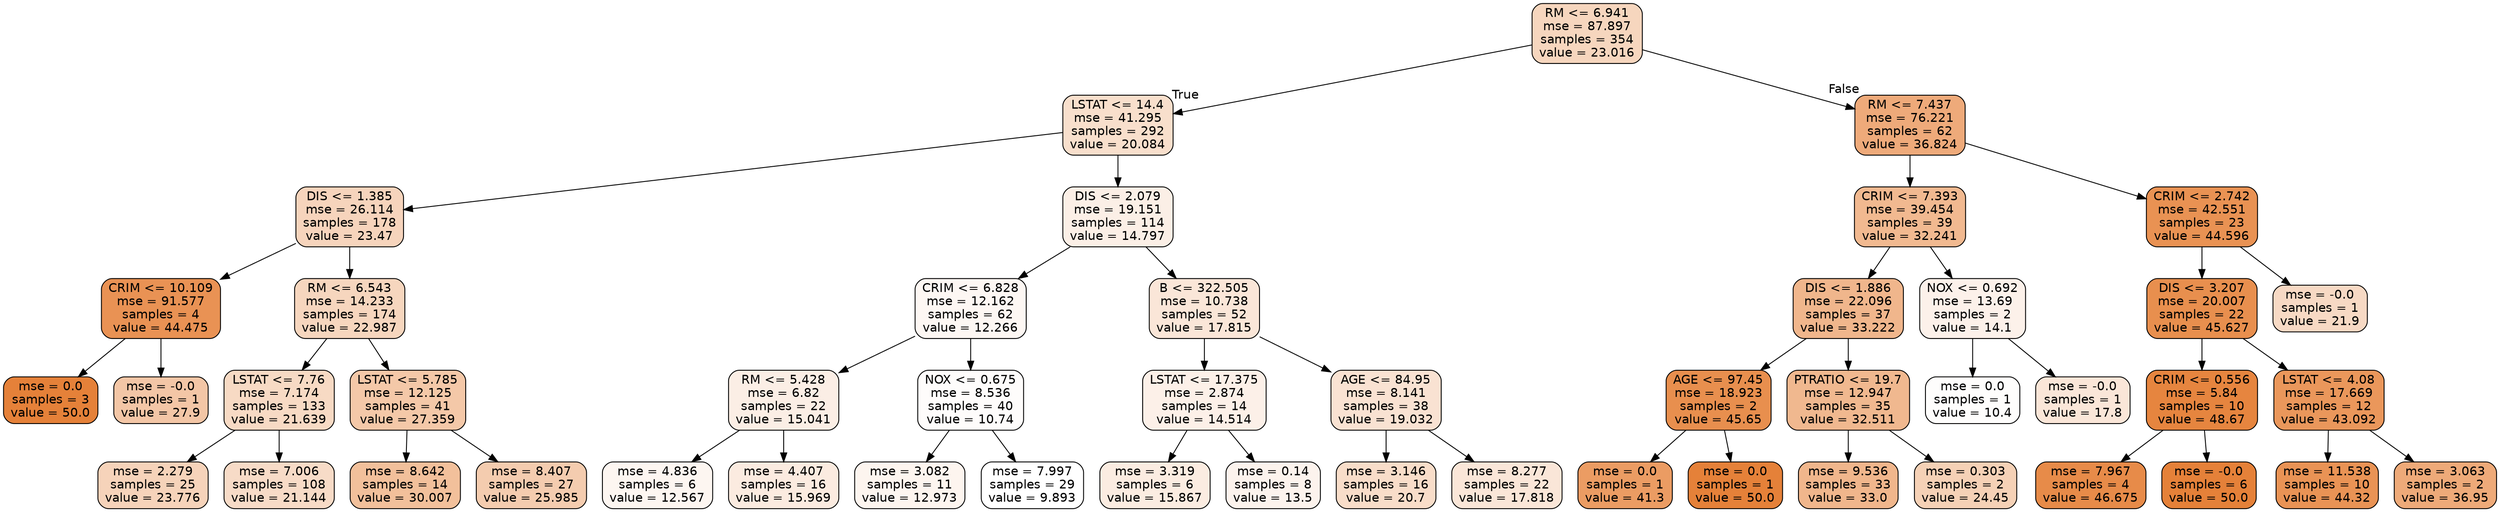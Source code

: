 digraph Tree {
node [shape=box, style="filled, rounded", color="black", fontname=helvetica] ;
edge [fontname=helvetica] ;
0 [label="RM <= 6.941\nmse = 87.897\nsamples = 354\nvalue = 23.016", fillcolor="#e5813953"] ;
1 [label="LSTAT <= 14.4\nmse = 41.295\nsamples = 292\nvalue = 20.084", fillcolor="#e5813941"] ;
0 -> 1 [labeldistance=2.5, labelangle=45, headlabel="True"] ;
2 [label="DIS <= 1.385\nmse = 26.114\nsamples = 178\nvalue = 23.47", fillcolor="#e5813956"] ;
1 -> 2 ;
3 [label="CRIM <= 10.109\nmse = 91.577\nsamples = 4\nvalue = 44.475", fillcolor="#e58139dc"] ;
2 -> 3 ;
4 [label="mse = 0.0\nsamples = 3\nvalue = 50.0", fillcolor="#e58139ff"] ;
3 -> 4 ;
5 [label="mse = -0.0\nsamples = 1\nvalue = 27.9", fillcolor="#e5813972"] ;
3 -> 5 ;
6 [label="RM <= 6.543\nmse = 14.233\nsamples = 174\nvalue = 22.987", fillcolor="#e5813953"] ;
2 -> 6 ;
7 [label="LSTAT <= 7.76\nmse = 7.174\nsamples = 133\nvalue = 21.639", fillcolor="#e581394b"] ;
6 -> 7 ;
8 [label="mse = 2.279\nsamples = 25\nvalue = 23.776", fillcolor="#e5813958"] ;
7 -> 8 ;
9 [label="mse = 7.006\nsamples = 108\nvalue = 21.144", fillcolor="#e5813948"] ;
7 -> 9 ;
10 [label="LSTAT <= 5.785\nmse = 12.125\nsamples = 41\nvalue = 27.359", fillcolor="#e581396f"] ;
6 -> 10 ;
11 [label="mse = 8.642\nsamples = 14\nvalue = 30.007", fillcolor="#e5813980"] ;
10 -> 11 ;
12 [label="mse = 8.407\nsamples = 27\nvalue = 25.985", fillcolor="#e5813966"] ;
10 -> 12 ;
13 [label="DIS <= 2.079\nmse = 19.151\nsamples = 114\nvalue = 14.797", fillcolor="#e581391f"] ;
1 -> 13 ;
14 [label="CRIM <= 6.828\nmse = 12.162\nsamples = 62\nvalue = 12.266", fillcolor="#e581390f"] ;
13 -> 14 ;
15 [label="RM <= 5.428\nmse = 6.82\nsamples = 22\nvalue = 15.041", fillcolor="#e5813921"] ;
14 -> 15 ;
16 [label="mse = 4.836\nsamples = 6\nvalue = 12.567", fillcolor="#e5813911"] ;
15 -> 16 ;
17 [label="mse = 4.407\nsamples = 16\nvalue = 15.969", fillcolor="#e5813927"] ;
15 -> 17 ;
18 [label="NOX <= 0.675\nmse = 8.536\nsamples = 40\nvalue = 10.74", fillcolor="#e5813905"] ;
14 -> 18 ;
19 [label="mse = 3.082\nsamples = 11\nvalue = 12.973", fillcolor="#e5813914"] ;
18 -> 19 ;
20 [label="mse = 7.997\nsamples = 29\nvalue = 9.893", fillcolor="#e5813900"] ;
18 -> 20 ;
21 [label="B <= 322.505\nmse = 10.738\nsamples = 52\nvalue = 17.815", fillcolor="#e5813932"] ;
13 -> 21 ;
22 [label="LSTAT <= 17.375\nmse = 2.874\nsamples = 14\nvalue = 14.514", fillcolor="#e581391d"] ;
21 -> 22 ;
23 [label="mse = 3.319\nsamples = 6\nvalue = 15.867", fillcolor="#e5813926"] ;
22 -> 23 ;
24 [label="mse = 0.14\nsamples = 8\nvalue = 13.5", fillcolor="#e5813917"] ;
22 -> 24 ;
25 [label="AGE <= 84.95\nmse = 8.141\nsamples = 38\nvalue = 19.032", fillcolor="#e581393a"] ;
21 -> 25 ;
26 [label="mse = 3.146\nsamples = 16\nvalue = 20.7", fillcolor="#e5813945"] ;
25 -> 26 ;
27 [label="mse = 8.277\nsamples = 22\nvalue = 17.818", fillcolor="#e5813932"] ;
25 -> 27 ;
28 [label="RM <= 7.437\nmse = 76.221\nsamples = 62\nvalue = 36.824", fillcolor="#e58139ab"] ;
0 -> 28 [labeldistance=2.5, labelangle=-45, headlabel="False"] ;
29 [label="CRIM <= 7.393\nmse = 39.454\nsamples = 39\nvalue = 32.241", fillcolor="#e581398e"] ;
28 -> 29 ;
30 [label="DIS <= 1.886\nmse = 22.096\nsamples = 37\nvalue = 33.222", fillcolor="#e5813994"] ;
29 -> 30 ;
31 [label="AGE <= 97.45\nmse = 18.923\nsamples = 2\nvalue = 45.65", fillcolor="#e58139e3"] ;
30 -> 31 ;
32 [label="mse = 0.0\nsamples = 1\nvalue = 41.3", fillcolor="#e58139c8"] ;
31 -> 32 ;
33 [label="mse = 0.0\nsamples = 1\nvalue = 50.0", fillcolor="#e58139ff"] ;
31 -> 33 ;
34 [label="PTRATIO <= 19.7\nmse = 12.947\nsamples = 35\nvalue = 32.511", fillcolor="#e5813990"] ;
30 -> 34 ;
35 [label="mse = 9.536\nsamples = 33\nvalue = 33.0", fillcolor="#e5813993"] ;
34 -> 35 ;
36 [label="mse = 0.303\nsamples = 2\nvalue = 24.45", fillcolor="#e581395d"] ;
34 -> 36 ;
37 [label="NOX <= 0.692\nmse = 13.69\nsamples = 2\nvalue = 14.1", fillcolor="#e581391b"] ;
29 -> 37 ;
38 [label="mse = 0.0\nsamples = 1\nvalue = 10.4", fillcolor="#e5813903"] ;
37 -> 38 ;
39 [label="mse = -0.0\nsamples = 1\nvalue = 17.8", fillcolor="#e5813932"] ;
37 -> 39 ;
40 [label="CRIM <= 2.742\nmse = 42.551\nsamples = 23\nvalue = 44.596", fillcolor="#e58139dd"] ;
28 -> 40 ;
41 [label="DIS <= 3.207\nmse = 20.007\nsamples = 22\nvalue = 45.627", fillcolor="#e58139e3"] ;
40 -> 41 ;
42 [label="CRIM <= 0.556\nmse = 5.84\nsamples = 10\nvalue = 48.67", fillcolor="#e58139f7"] ;
41 -> 42 ;
43 [label="mse = 7.967\nsamples = 4\nvalue = 46.675", fillcolor="#e58139ea"] ;
42 -> 43 ;
44 [label="mse = -0.0\nsamples = 6\nvalue = 50.0", fillcolor="#e58139ff"] ;
42 -> 44 ;
45 [label="LSTAT <= 4.08\nmse = 17.669\nsamples = 12\nvalue = 43.092", fillcolor="#e58139d3"] ;
41 -> 45 ;
46 [label="mse = 11.538\nsamples = 10\nvalue = 44.32", fillcolor="#e58139db"] ;
45 -> 46 ;
47 [label="mse = 3.063\nsamples = 2\nvalue = 36.95", fillcolor="#e58139ac"] ;
45 -> 47 ;
48 [label="mse = -0.0\nsamples = 1\nvalue = 21.9", fillcolor="#e581394c"] ;
40 -> 48 ;
}